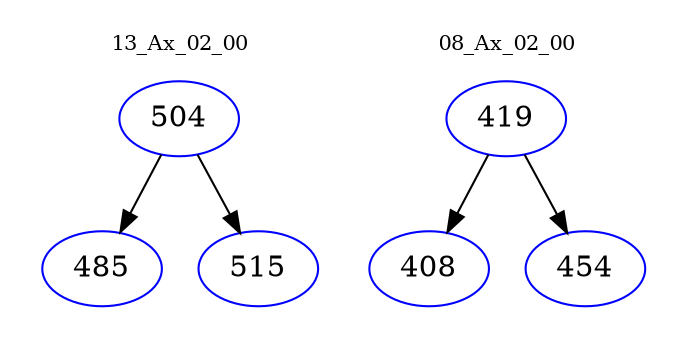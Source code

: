 digraph{
subgraph cluster_0 {
color = white
label = "13_Ax_02_00";
fontsize=10;
T0_504 [label="504", color="blue"]
T0_504 -> T0_485 [color="black"]
T0_485 [label="485", color="blue"]
T0_504 -> T0_515 [color="black"]
T0_515 [label="515", color="blue"]
}
subgraph cluster_1 {
color = white
label = "08_Ax_02_00";
fontsize=10;
T1_419 [label="419", color="blue"]
T1_419 -> T1_408 [color="black"]
T1_408 [label="408", color="blue"]
T1_419 -> T1_454 [color="black"]
T1_454 [label="454", color="blue"]
}
}
